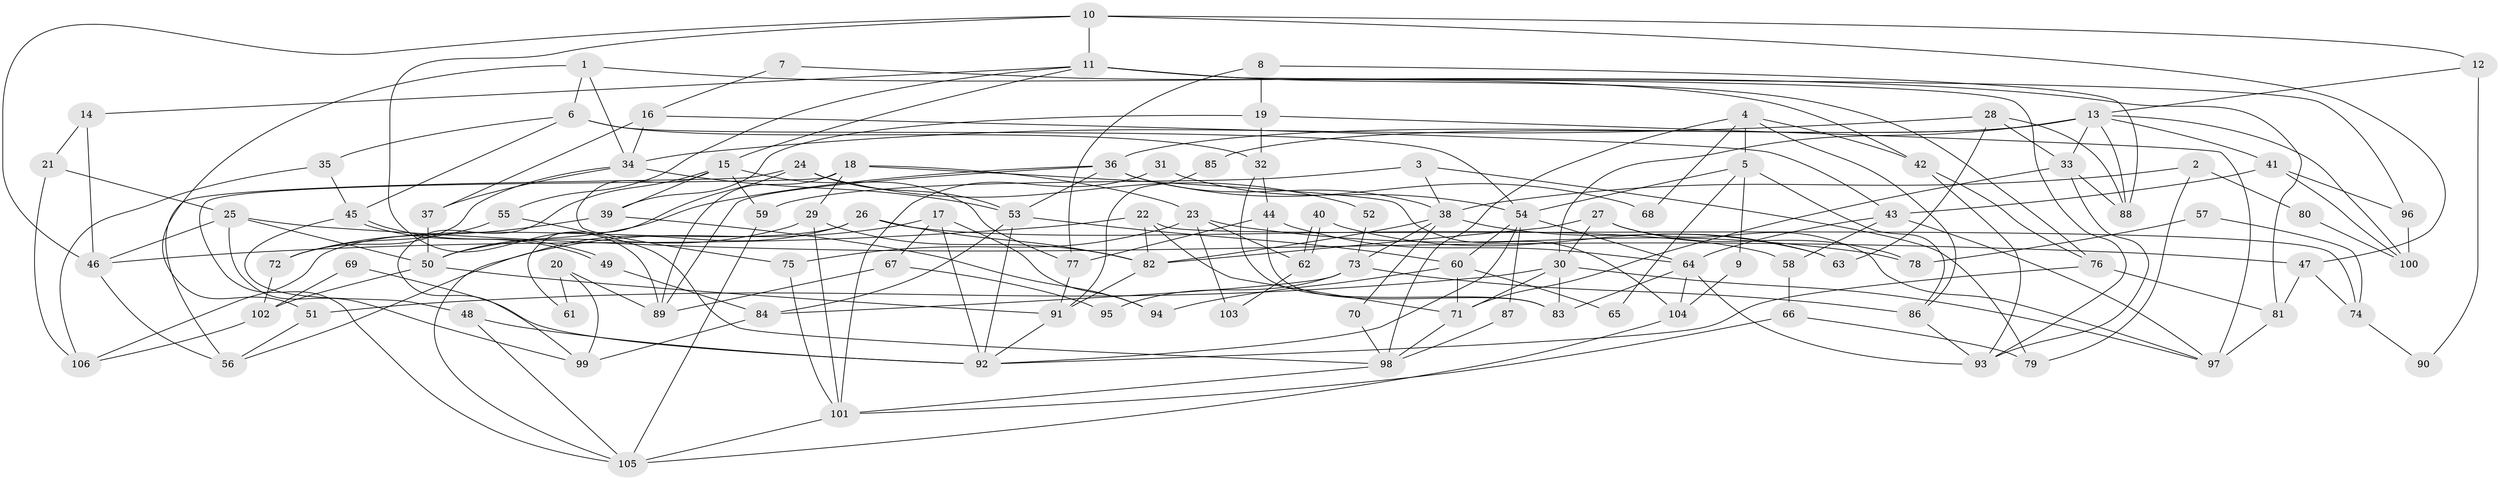 // Generated by graph-tools (version 1.1) at 2025/11/02/27/25 16:11:18]
// undirected, 106 vertices, 212 edges
graph export_dot {
graph [start="1"]
  node [color=gray90,style=filled];
  1;
  2;
  3;
  4;
  5;
  6;
  7;
  8;
  9;
  10;
  11;
  12;
  13;
  14;
  15;
  16;
  17;
  18;
  19;
  20;
  21;
  22;
  23;
  24;
  25;
  26;
  27;
  28;
  29;
  30;
  31;
  32;
  33;
  34;
  35;
  36;
  37;
  38;
  39;
  40;
  41;
  42;
  43;
  44;
  45;
  46;
  47;
  48;
  49;
  50;
  51;
  52;
  53;
  54;
  55;
  56;
  57;
  58;
  59;
  60;
  61;
  62;
  63;
  64;
  65;
  66;
  67;
  68;
  69;
  70;
  71;
  72;
  73;
  74;
  75;
  76;
  77;
  78;
  79;
  80;
  81;
  82;
  83;
  84;
  85;
  86;
  87;
  88;
  89;
  90;
  91;
  92;
  93;
  94;
  95;
  96;
  97;
  98;
  99;
  100;
  101;
  102;
  103;
  104;
  105;
  106;
  1 -- 81;
  1 -- 34;
  1 -- 6;
  1 -- 51;
  2 -- 38;
  2 -- 79;
  2 -- 80;
  3 -- 59;
  3 -- 38;
  3 -- 79;
  4 -- 86;
  4 -- 42;
  4 -- 5;
  4 -- 68;
  4 -- 98;
  5 -- 54;
  5 -- 9;
  5 -- 65;
  5 -- 86;
  6 -- 35;
  6 -- 32;
  6 -- 45;
  6 -- 54;
  7 -- 42;
  7 -- 16;
  8 -- 77;
  8 -- 88;
  8 -- 19;
  9 -- 104;
  10 -- 47;
  10 -- 46;
  10 -- 11;
  10 -- 12;
  10 -- 89;
  11 -- 55;
  11 -- 14;
  11 -- 15;
  11 -- 76;
  11 -- 93;
  11 -- 96;
  12 -- 13;
  12 -- 90;
  13 -- 30;
  13 -- 41;
  13 -- 33;
  13 -- 36;
  13 -- 85;
  13 -- 88;
  13 -- 100;
  14 -- 21;
  14 -- 46;
  15 -- 39;
  15 -- 59;
  15 -- 75;
  15 -- 77;
  15 -- 99;
  16 -- 43;
  16 -- 37;
  16 -- 34;
  17 -- 92;
  17 -- 56;
  17 -- 67;
  17 -- 94;
  18 -- 29;
  18 -- 89;
  18 -- 23;
  18 -- 104;
  18 -- 105;
  19 -- 32;
  19 -- 39;
  19 -- 97;
  20 -- 99;
  20 -- 89;
  20 -- 61;
  21 -- 106;
  21 -- 25;
  22 -- 82;
  22 -- 71;
  22 -- 46;
  22 -- 74;
  23 -- 75;
  23 -- 62;
  23 -- 78;
  23 -- 103;
  24 -- 56;
  24 -- 53;
  24 -- 52;
  24 -- 61;
  25 -- 50;
  25 -- 46;
  25 -- 47;
  25 -- 99;
  26 -- 105;
  26 -- 82;
  26 -- 58;
  26 -- 106;
  27 -- 97;
  27 -- 82;
  27 -- 30;
  27 -- 78;
  28 -- 33;
  28 -- 88;
  28 -- 34;
  28 -- 63;
  29 -- 82;
  29 -- 50;
  29 -- 101;
  30 -- 83;
  30 -- 51;
  30 -- 71;
  30 -- 97;
  31 -- 101;
  31 -- 54;
  32 -- 83;
  32 -- 44;
  33 -- 71;
  33 -- 88;
  33 -- 93;
  34 -- 37;
  34 -- 53;
  34 -- 72;
  35 -- 45;
  35 -- 106;
  36 -- 53;
  36 -- 38;
  36 -- 50;
  36 -- 68;
  36 -- 89;
  37 -- 50;
  38 -- 73;
  38 -- 63;
  38 -- 70;
  38 -- 82;
  39 -- 94;
  39 -- 72;
  40 -- 63;
  40 -- 62;
  40 -- 62;
  41 -- 100;
  41 -- 43;
  41 -- 96;
  42 -- 76;
  42 -- 93;
  43 -- 64;
  43 -- 97;
  43 -- 58;
  44 -- 64;
  44 -- 77;
  44 -- 83;
  45 -- 49;
  45 -- 49;
  45 -- 48;
  46 -- 56;
  47 -- 81;
  47 -- 74;
  48 -- 105;
  48 -- 92;
  49 -- 84;
  50 -- 91;
  50 -- 102;
  51 -- 56;
  52 -- 73;
  53 -- 92;
  53 -- 60;
  53 -- 84;
  54 -- 60;
  54 -- 64;
  54 -- 87;
  54 -- 92;
  55 -- 72;
  55 -- 98;
  57 -- 74;
  57 -- 78;
  58 -- 66;
  59 -- 105;
  60 -- 71;
  60 -- 65;
  60 -- 94;
  62 -- 103;
  64 -- 93;
  64 -- 83;
  64 -- 104;
  66 -- 101;
  66 -- 79;
  67 -- 89;
  67 -- 95;
  69 -- 102;
  69 -- 92;
  70 -- 98;
  71 -- 98;
  72 -- 102;
  73 -- 86;
  73 -- 84;
  73 -- 95;
  74 -- 90;
  75 -- 101;
  76 -- 92;
  76 -- 81;
  77 -- 91;
  80 -- 100;
  81 -- 97;
  82 -- 91;
  84 -- 99;
  85 -- 91;
  86 -- 93;
  87 -- 98;
  91 -- 92;
  96 -- 100;
  98 -- 101;
  101 -- 105;
  102 -- 106;
  104 -- 105;
}

